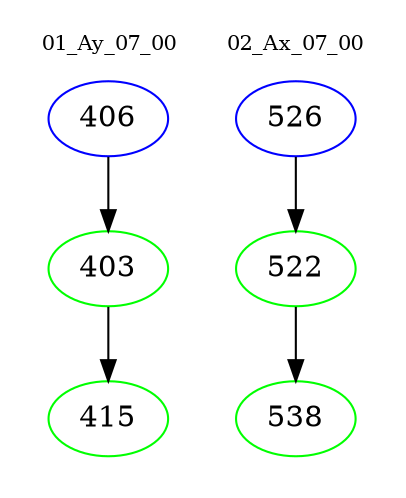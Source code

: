 digraph{
subgraph cluster_0 {
color = white
label = "01_Ay_07_00";
fontsize=10;
T0_406 [label="406", color="blue"]
T0_406 -> T0_403 [color="black"]
T0_403 [label="403", color="green"]
T0_403 -> T0_415 [color="black"]
T0_415 [label="415", color="green"]
}
subgraph cluster_1 {
color = white
label = "02_Ax_07_00";
fontsize=10;
T1_526 [label="526", color="blue"]
T1_526 -> T1_522 [color="black"]
T1_522 [label="522", color="green"]
T1_522 -> T1_538 [color="black"]
T1_538 [label="538", color="green"]
}
}
